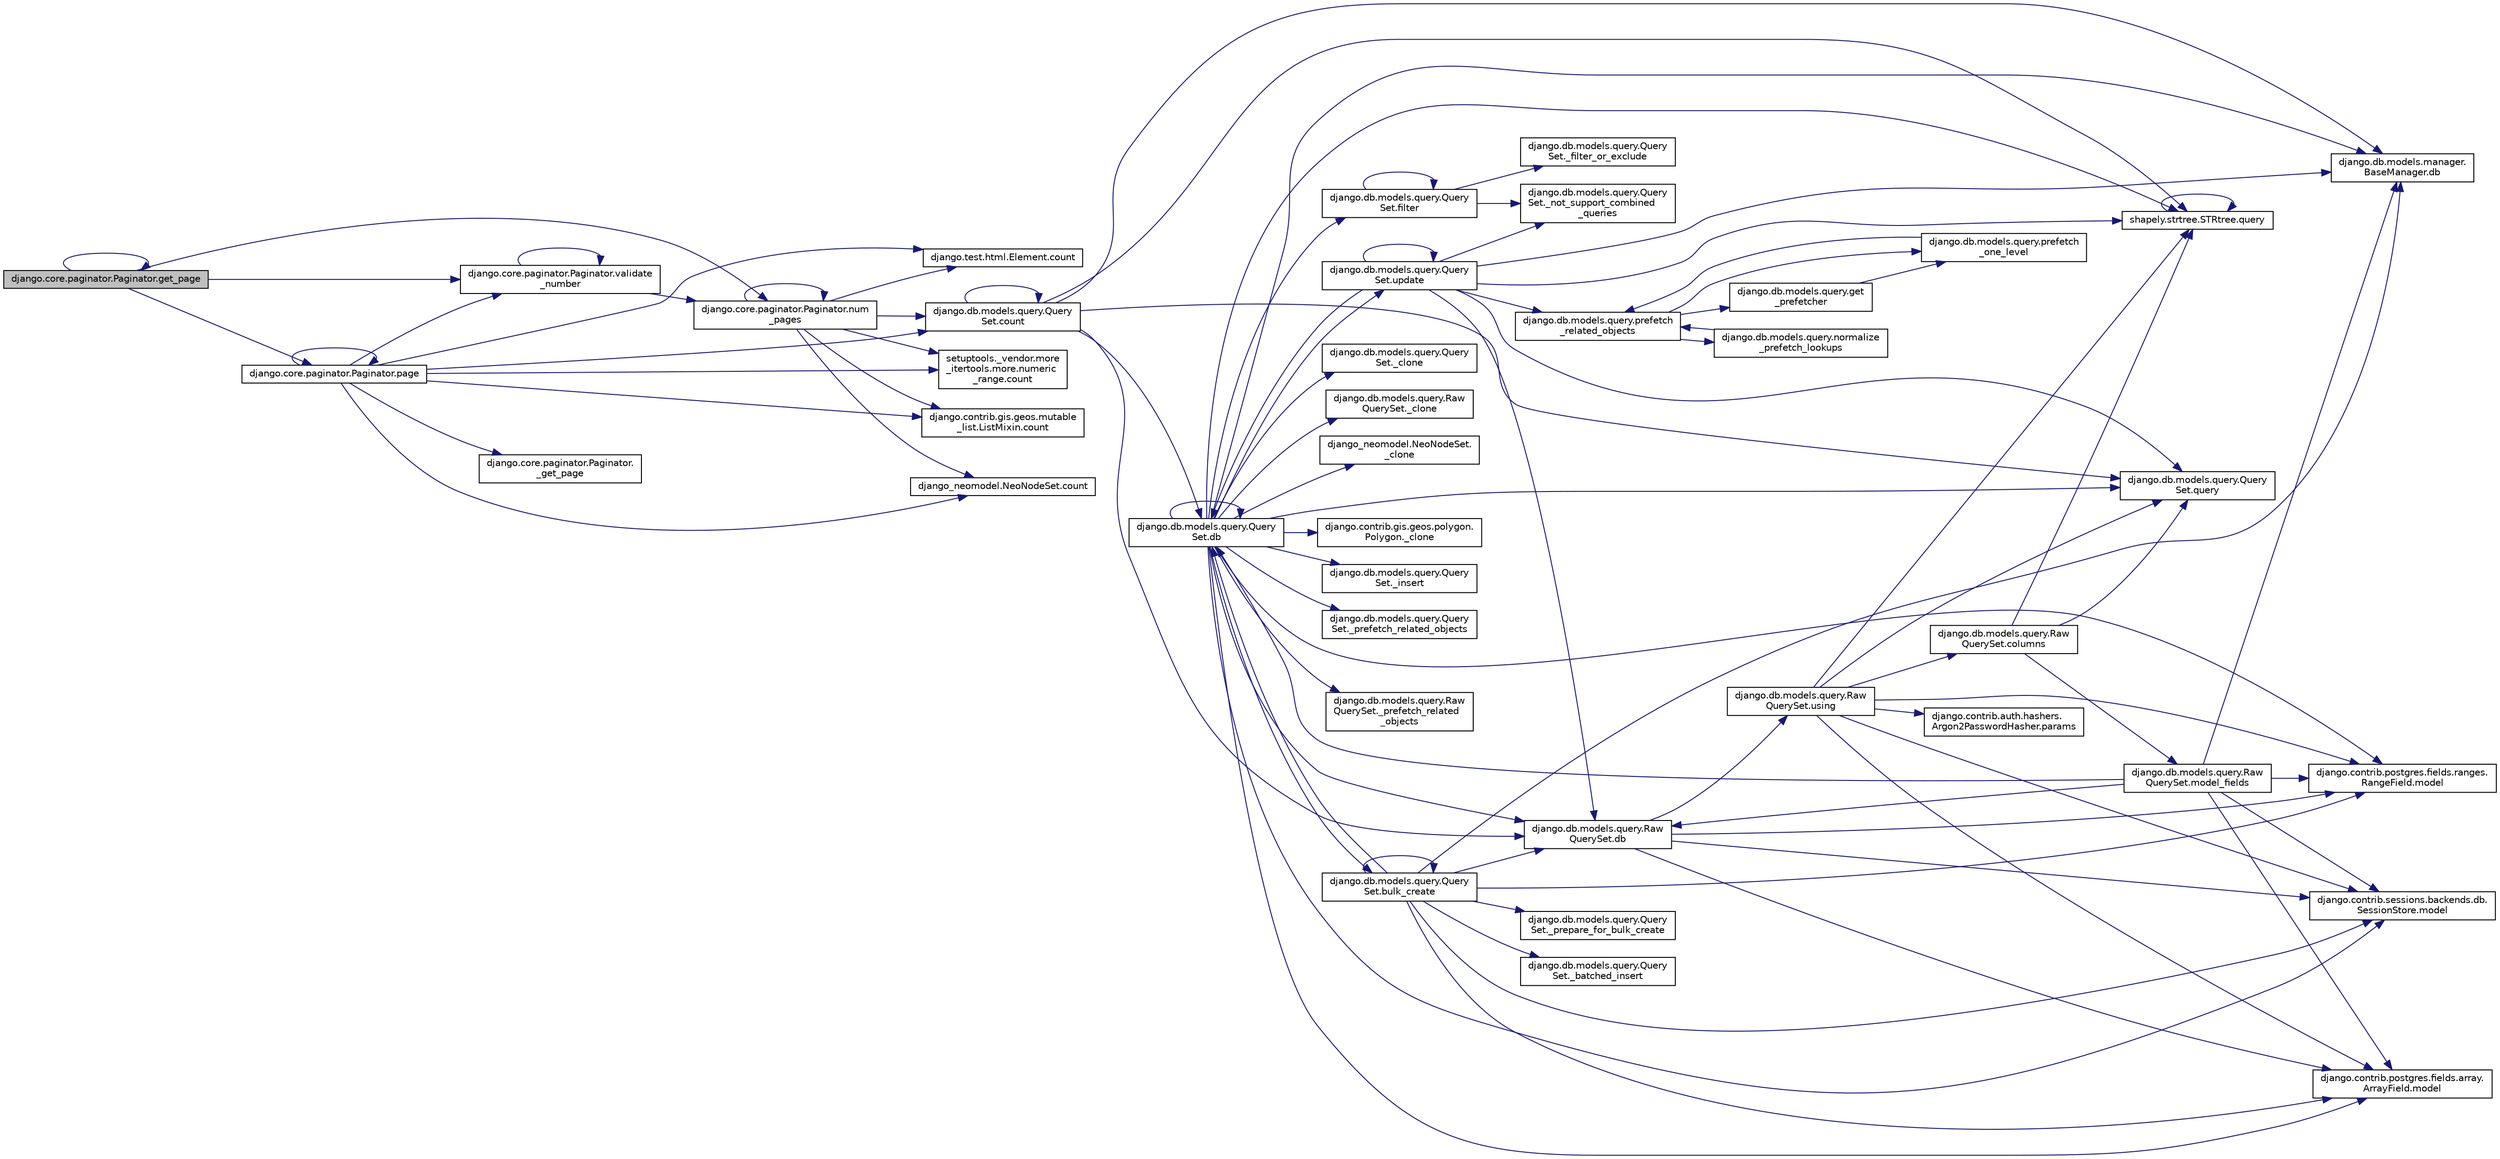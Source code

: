 digraph "django.core.paginator.Paginator.get_page"
{
 // LATEX_PDF_SIZE
  edge [fontname="Helvetica",fontsize="10",labelfontname="Helvetica",labelfontsize="10"];
  node [fontname="Helvetica",fontsize="10",shape=record];
  rankdir="LR";
  Node1 [label="django.core.paginator.Paginator.get_page",height=0.2,width=0.4,color="black", fillcolor="grey75", style="filled", fontcolor="black",tooltip=" "];
  Node1 -> Node1 [color="midnightblue",fontsize="10",style="solid",fontname="Helvetica"];
  Node1 -> Node2 [color="midnightblue",fontsize="10",style="solid",fontname="Helvetica"];
  Node2 [label="django.core.paginator.Paginator.num\l_pages",height=0.2,width=0.4,color="black", fillcolor="white", style="filled",URL="$d5/db2/classdjango_1_1core_1_1paginator_1_1_paginator.html#ada1c94f697d2fbf993ff0b3f839650fb",tooltip=" "];
  Node2 -> Node3 [color="midnightblue",fontsize="10",style="solid",fontname="Helvetica"];
  Node3 [label="django.db.models.query.Query\lSet.count",height=0.2,width=0.4,color="black", fillcolor="white", style="filled",URL="$dd/d94/classdjango_1_1db_1_1models_1_1query_1_1_query_set.html#a0b63a4d12942d74798eb6af31c2b3b70",tooltip=" "];
  Node3 -> Node3 [color="midnightblue",fontsize="10",style="solid",fontname="Helvetica"];
  Node3 -> Node4 [color="midnightblue",fontsize="10",style="solid",fontname="Helvetica"];
  Node4 [label="django.db.models.manager.\lBaseManager.db",height=0.2,width=0.4,color="black", fillcolor="white", style="filled",URL="$d1/d1c/classdjango_1_1db_1_1models_1_1manager_1_1_base_manager.html#a9891c7493e786de35084e74b08c82f33",tooltip=" "];
  Node3 -> Node5 [color="midnightblue",fontsize="10",style="solid",fontname="Helvetica"];
  Node5 [label="django.db.models.query.Query\lSet.db",height=0.2,width=0.4,color="black", fillcolor="white", style="filled",URL="$dd/d94/classdjango_1_1db_1_1models_1_1query_1_1_query_set.html#a5b0de9da0ddb65ea32df950fdbbdf2c5",tooltip=" "];
  Node5 -> Node6 [color="midnightblue",fontsize="10",style="solid",fontname="Helvetica"];
  Node6 [label="django.db.models.query.Query\lSet._clone",height=0.2,width=0.4,color="black", fillcolor="white", style="filled",URL="$dd/d94/classdjango_1_1db_1_1models_1_1query_1_1_query_set.html#a1119a4a787bdcd488586c2e4142b933d",tooltip=" "];
  Node5 -> Node7 [color="midnightblue",fontsize="10",style="solid",fontname="Helvetica"];
  Node7 [label="django.db.models.query.Raw\lQuerySet._clone",height=0.2,width=0.4,color="black", fillcolor="white", style="filled",URL="$dd/d2c/classdjango_1_1db_1_1models_1_1query_1_1_raw_query_set.html#a3ef7a57554324df74f64deaee5a90b2d",tooltip=" "];
  Node5 -> Node8 [color="midnightblue",fontsize="10",style="solid",fontname="Helvetica"];
  Node8 [label="django_neomodel.NeoNodeSet.\l_clone",height=0.2,width=0.4,color="black", fillcolor="white", style="filled",URL="$d0/d61/classdjango__neomodel_1_1_neo_node_set.html#a56ae1f38bedda296e1c83267cff86cda",tooltip=" "];
  Node5 -> Node9 [color="midnightblue",fontsize="10",style="solid",fontname="Helvetica"];
  Node9 [label="django.contrib.gis.geos.polygon.\lPolygon._clone",height=0.2,width=0.4,color="black", fillcolor="white", style="filled",URL="$db/d1d/classdjango_1_1contrib_1_1gis_1_1geos_1_1polygon_1_1_polygon.html#a38395a86a6c44df2506600e6135c568f",tooltip=" "];
  Node5 -> Node10 [color="midnightblue",fontsize="10",style="solid",fontname="Helvetica"];
  Node10 [label="django.db.models.query.Query\lSet._insert",height=0.2,width=0.4,color="black", fillcolor="white", style="filled",URL="$dd/d94/classdjango_1_1db_1_1models_1_1query_1_1_query_set.html#ae4d271a8b8fedfd346d067437e1f96a4",tooltip=" "];
  Node5 -> Node11 [color="midnightblue",fontsize="10",style="solid",fontname="Helvetica"];
  Node11 [label="django.db.models.query.Query\lSet._prefetch_related_objects",height=0.2,width=0.4,color="black", fillcolor="white", style="filled",URL="$dd/d94/classdjango_1_1db_1_1models_1_1query_1_1_query_set.html#a29190d567a1cc7e39bc6dfb2352e1b33",tooltip=" "];
  Node5 -> Node12 [color="midnightblue",fontsize="10",style="solid",fontname="Helvetica"];
  Node12 [label="django.db.models.query.Raw\lQuerySet._prefetch_related\l_objects",height=0.2,width=0.4,color="black", fillcolor="white", style="filled",URL="$dd/d2c/classdjango_1_1db_1_1models_1_1query_1_1_raw_query_set.html#a609650a46c3d364771a3f0848fa30fcf",tooltip=" "];
  Node5 -> Node13 [color="midnightblue",fontsize="10",style="solid",fontname="Helvetica"];
  Node13 [label="django.db.models.query.Query\lSet.bulk_create",height=0.2,width=0.4,color="black", fillcolor="white", style="filled",URL="$dd/d94/classdjango_1_1db_1_1models_1_1query_1_1_query_set.html#a631e6dda66c73a8fe3ec4c6301f77c1e",tooltip=" "];
  Node13 -> Node14 [color="midnightblue",fontsize="10",style="solid",fontname="Helvetica"];
  Node14 [label="django.db.models.query.Query\lSet._batched_insert",height=0.2,width=0.4,color="black", fillcolor="white", style="filled",URL="$dd/d94/classdjango_1_1db_1_1models_1_1query_1_1_query_set.html#ade2a54469de6d007271c5b9f7116fbc8",tooltip=" "];
  Node13 -> Node15 [color="midnightblue",fontsize="10",style="solid",fontname="Helvetica"];
  Node15 [label="django.db.models.query.Query\lSet._prepare_for_bulk_create",height=0.2,width=0.4,color="black", fillcolor="white", style="filled",URL="$dd/d94/classdjango_1_1db_1_1models_1_1query_1_1_query_set.html#a6f9673c8f817a54dbedaea2faf1842c2",tooltip=" "];
  Node13 -> Node13 [color="midnightblue",fontsize="10",style="solid",fontname="Helvetica"];
  Node13 -> Node4 [color="midnightblue",fontsize="10",style="solid",fontname="Helvetica"];
  Node13 -> Node5 [color="midnightblue",fontsize="10",style="solid",fontname="Helvetica"];
  Node13 -> Node16 [color="midnightblue",fontsize="10",style="solid",fontname="Helvetica"];
  Node16 [label="django.db.models.query.Raw\lQuerySet.db",height=0.2,width=0.4,color="black", fillcolor="white", style="filled",URL="$dd/d2c/classdjango_1_1db_1_1models_1_1query_1_1_raw_query_set.html#af0898437076d82b1af6e9851ea85caff",tooltip=" "];
  Node16 -> Node17 [color="midnightblue",fontsize="10",style="solid",fontname="Helvetica"];
  Node17 [label="django.contrib.postgres.fields.array.\lArrayField.model",height=0.2,width=0.4,color="black", fillcolor="white", style="filled",URL="$dc/ddf/classdjango_1_1contrib_1_1postgres_1_1fields_1_1array_1_1_array_field.html#a43ec884d709f829e50c6881dc369ce94",tooltip=" "];
  Node16 -> Node18 [color="midnightblue",fontsize="10",style="solid",fontname="Helvetica"];
  Node18 [label="django.contrib.postgres.fields.ranges.\lRangeField.model",height=0.2,width=0.4,color="black", fillcolor="white", style="filled",URL="$d5/d99/classdjango_1_1contrib_1_1postgres_1_1fields_1_1ranges_1_1_range_field.html#a5f5cfd6917f141914484d606279cf20a",tooltip=" "];
  Node16 -> Node19 [color="midnightblue",fontsize="10",style="solid",fontname="Helvetica"];
  Node19 [label="django.contrib.sessions.backends.db.\lSessionStore.model",height=0.2,width=0.4,color="black", fillcolor="white", style="filled",URL="$d2/d1a/classdjango_1_1contrib_1_1sessions_1_1backends_1_1db_1_1_session_store.html#a9b2f42869f296eab5fab4dd5867285df",tooltip=" "];
  Node16 -> Node20 [color="midnightblue",fontsize="10",style="solid",fontname="Helvetica"];
  Node20 [label="django.db.models.query.Raw\lQuerySet.using",height=0.2,width=0.4,color="black", fillcolor="white", style="filled",URL="$dd/d2c/classdjango_1_1db_1_1models_1_1query_1_1_raw_query_set.html#afa00103e6226cdc35f5de06b29379004",tooltip=" "];
  Node20 -> Node21 [color="midnightblue",fontsize="10",style="solid",fontname="Helvetica"];
  Node21 [label="django.db.models.query.Raw\lQuerySet.columns",height=0.2,width=0.4,color="black", fillcolor="white", style="filled",URL="$dd/d2c/classdjango_1_1db_1_1models_1_1query_1_1_raw_query_set.html#a8c630d112eb4cf03c177fefa60061ec3",tooltip=" "];
  Node21 -> Node22 [color="midnightblue",fontsize="10",style="solid",fontname="Helvetica"];
  Node22 [label="django.db.models.query.Raw\lQuerySet.model_fields",height=0.2,width=0.4,color="black", fillcolor="white", style="filled",URL="$dd/d2c/classdjango_1_1db_1_1models_1_1query_1_1_raw_query_set.html#ad16483dd2142258da490a82c56f40895",tooltip=" "];
  Node22 -> Node4 [color="midnightblue",fontsize="10",style="solid",fontname="Helvetica"];
  Node22 -> Node5 [color="midnightblue",fontsize="10",style="solid",fontname="Helvetica"];
  Node22 -> Node16 [color="midnightblue",fontsize="10",style="solid",fontname="Helvetica"];
  Node22 -> Node17 [color="midnightblue",fontsize="10",style="solid",fontname="Helvetica"];
  Node22 -> Node18 [color="midnightblue",fontsize="10",style="solid",fontname="Helvetica"];
  Node22 -> Node19 [color="midnightblue",fontsize="10",style="solid",fontname="Helvetica"];
  Node21 -> Node23 [color="midnightblue",fontsize="10",style="solid",fontname="Helvetica"];
  Node23 [label="django.db.models.query.Query\lSet.query",height=0.2,width=0.4,color="black", fillcolor="white", style="filled",URL="$dd/d94/classdjango_1_1db_1_1models_1_1query_1_1_query_set.html#a122ab2492eab3285ee368fba53d18a13",tooltip=" "];
  Node21 -> Node24 [color="midnightblue",fontsize="10",style="solid",fontname="Helvetica"];
  Node24 [label="shapely.strtree.STRtree.query",height=0.2,width=0.4,color="black", fillcolor="white", style="filled",URL="$de/dd0/classshapely_1_1strtree_1_1_s_t_rtree.html#a36091f1859b35aa145800837553ec921",tooltip=" "];
  Node24 -> Node24 [color="midnightblue",fontsize="10",style="solid",fontname="Helvetica"];
  Node20 -> Node17 [color="midnightblue",fontsize="10",style="solid",fontname="Helvetica"];
  Node20 -> Node18 [color="midnightblue",fontsize="10",style="solid",fontname="Helvetica"];
  Node20 -> Node19 [color="midnightblue",fontsize="10",style="solid",fontname="Helvetica"];
  Node20 -> Node25 [color="midnightblue",fontsize="10",style="solid",fontname="Helvetica"];
  Node25 [label="django.contrib.auth.hashers.\lArgon2PasswordHasher.params",height=0.2,width=0.4,color="black", fillcolor="white", style="filled",URL="$d9/d60/classdjango_1_1contrib_1_1auth_1_1hashers_1_1_argon2_password_hasher.html#a686aba10c20efe71047034d701174c1c",tooltip=" "];
  Node20 -> Node23 [color="midnightblue",fontsize="10",style="solid",fontname="Helvetica"];
  Node20 -> Node24 [color="midnightblue",fontsize="10",style="solid",fontname="Helvetica"];
  Node13 -> Node17 [color="midnightblue",fontsize="10",style="solid",fontname="Helvetica"];
  Node13 -> Node18 [color="midnightblue",fontsize="10",style="solid",fontname="Helvetica"];
  Node13 -> Node19 [color="midnightblue",fontsize="10",style="solid",fontname="Helvetica"];
  Node5 -> Node4 [color="midnightblue",fontsize="10",style="solid",fontname="Helvetica"];
  Node5 -> Node5 [color="midnightblue",fontsize="10",style="solid",fontname="Helvetica"];
  Node5 -> Node16 [color="midnightblue",fontsize="10",style="solid",fontname="Helvetica"];
  Node5 -> Node26 [color="midnightblue",fontsize="10",style="solid",fontname="Helvetica"];
  Node26 [label="django.db.models.query.Query\lSet.filter",height=0.2,width=0.4,color="black", fillcolor="white", style="filled",URL="$dd/d94/classdjango_1_1db_1_1models_1_1query_1_1_query_set.html#a37963e0b25b04aa93ac1e0e68acd68e7",tooltip=" "];
  Node26 -> Node27 [color="midnightblue",fontsize="10",style="solid",fontname="Helvetica"];
  Node27 [label="django.db.models.query.Query\lSet._filter_or_exclude",height=0.2,width=0.4,color="black", fillcolor="white", style="filled",URL="$dd/d94/classdjango_1_1db_1_1models_1_1query_1_1_query_set.html#a5c73d2ae9b6d3c1f032d479654459b1f",tooltip=" "];
  Node26 -> Node28 [color="midnightblue",fontsize="10",style="solid",fontname="Helvetica"];
  Node28 [label="django.db.models.query.Query\lSet._not_support_combined\l_queries",height=0.2,width=0.4,color="black", fillcolor="white", style="filled",URL="$dd/d94/classdjango_1_1db_1_1models_1_1query_1_1_query_set.html#a861c2ecefc16eb29d7ad4e326ac03fe3",tooltip=" "];
  Node26 -> Node26 [color="midnightblue",fontsize="10",style="solid",fontname="Helvetica"];
  Node5 -> Node17 [color="midnightblue",fontsize="10",style="solid",fontname="Helvetica"];
  Node5 -> Node18 [color="midnightblue",fontsize="10",style="solid",fontname="Helvetica"];
  Node5 -> Node19 [color="midnightblue",fontsize="10",style="solid",fontname="Helvetica"];
  Node5 -> Node23 [color="midnightblue",fontsize="10",style="solid",fontname="Helvetica"];
  Node5 -> Node24 [color="midnightblue",fontsize="10",style="solid",fontname="Helvetica"];
  Node5 -> Node29 [color="midnightblue",fontsize="10",style="solid",fontname="Helvetica"];
  Node29 [label="django.db.models.query.Query\lSet.update",height=0.2,width=0.4,color="black", fillcolor="white", style="filled",URL="$dd/d94/classdjango_1_1db_1_1models_1_1query_1_1_query_set.html#a9a5da2b86b026694eb80eb4529689843",tooltip=" "];
  Node29 -> Node28 [color="midnightblue",fontsize="10",style="solid",fontname="Helvetica"];
  Node29 -> Node4 [color="midnightblue",fontsize="10",style="solid",fontname="Helvetica"];
  Node29 -> Node5 [color="midnightblue",fontsize="10",style="solid",fontname="Helvetica"];
  Node29 -> Node16 [color="midnightblue",fontsize="10",style="solid",fontname="Helvetica"];
  Node29 -> Node30 [color="midnightblue",fontsize="10",style="solid",fontname="Helvetica"];
  Node30 [label="django.db.models.query.prefetch\l_related_objects",height=0.2,width=0.4,color="black", fillcolor="white", style="filled",URL="$de/dc6/namespacedjango_1_1db_1_1models_1_1query.html#a2669eb06c4cc9652fd20fbd8522c12cc",tooltip=" "];
  Node30 -> Node31 [color="midnightblue",fontsize="10",style="solid",fontname="Helvetica"];
  Node31 [label="django.db.models.query.get\l_prefetcher",height=0.2,width=0.4,color="black", fillcolor="white", style="filled",URL="$de/dc6/namespacedjango_1_1db_1_1models_1_1query.html#ad55affecf3e8554a0d34164f8cdb70fa",tooltip=" "];
  Node31 -> Node32 [color="midnightblue",fontsize="10",style="solid",fontname="Helvetica"];
  Node32 [label="django.db.models.query.prefetch\l_one_level",height=0.2,width=0.4,color="black", fillcolor="white", style="filled",URL="$de/dc6/namespacedjango_1_1db_1_1models_1_1query.html#a15fe9400adc265d2aeb133ba8f4299c7",tooltip=" "];
  Node32 -> Node30 [color="midnightblue",fontsize="10",style="solid",fontname="Helvetica"];
  Node30 -> Node33 [color="midnightblue",fontsize="10",style="solid",fontname="Helvetica"];
  Node33 [label="django.db.models.query.normalize\l_prefetch_lookups",height=0.2,width=0.4,color="black", fillcolor="white", style="filled",URL="$de/dc6/namespacedjango_1_1db_1_1models_1_1query.html#ae997cc324c7d13d4d5225d245a5591cc",tooltip=" "];
  Node33 -> Node30 [color="midnightblue",fontsize="10",style="solid",fontname="Helvetica"];
  Node30 -> Node32 [color="midnightblue",fontsize="10",style="solid",fontname="Helvetica"];
  Node29 -> Node23 [color="midnightblue",fontsize="10",style="solid",fontname="Helvetica"];
  Node29 -> Node24 [color="midnightblue",fontsize="10",style="solid",fontname="Helvetica"];
  Node29 -> Node29 [color="midnightblue",fontsize="10",style="solid",fontname="Helvetica"];
  Node3 -> Node16 [color="midnightblue",fontsize="10",style="solid",fontname="Helvetica"];
  Node3 -> Node23 [color="midnightblue",fontsize="10",style="solid",fontname="Helvetica"];
  Node3 -> Node24 [color="midnightblue",fontsize="10",style="solid",fontname="Helvetica"];
  Node2 -> Node34 [color="midnightblue",fontsize="10",style="solid",fontname="Helvetica"];
  Node34 [label="django.contrib.gis.geos.mutable\l_list.ListMixin.count",height=0.2,width=0.4,color="black", fillcolor="white", style="filled",URL="$d5/d0e/classdjango_1_1contrib_1_1gis_1_1geos_1_1mutable__list_1_1_list_mixin.html#a183e8e0b8078db1d88359b5a786f83de",tooltip=" "];
  Node2 -> Node35 [color="midnightblue",fontsize="10",style="solid",fontname="Helvetica"];
  Node35 [label="django_neomodel.NeoNodeSet.count",height=0.2,width=0.4,color="black", fillcolor="white", style="filled",URL="$d0/d61/classdjango__neomodel_1_1_neo_node_set.html#a7bb85fc04676bc610b09da9cbcc251d5",tooltip=" "];
  Node2 -> Node36 [color="midnightblue",fontsize="10",style="solid",fontname="Helvetica"];
  Node36 [label="django.test.html.Element.count",height=0.2,width=0.4,color="black", fillcolor="white", style="filled",URL="$dc/d65/classdjango_1_1test_1_1html_1_1_element.html#a60745f328bee9eb47d7e62de7a162163",tooltip=" "];
  Node2 -> Node37 [color="midnightblue",fontsize="10",style="solid",fontname="Helvetica"];
  Node37 [label="setuptools._vendor.more\l_itertools.more.numeric\l_range.count",height=0.2,width=0.4,color="black", fillcolor="white", style="filled",URL="$d2/d44/classsetuptools_1_1__vendor_1_1more__itertools_1_1more_1_1numeric__range.html#ac6193d9f343a8604d8262f8166c4ab60",tooltip=" "];
  Node2 -> Node2 [color="midnightblue",fontsize="10",style="solid",fontname="Helvetica"];
  Node1 -> Node38 [color="midnightblue",fontsize="10",style="solid",fontname="Helvetica"];
  Node38 [label="django.core.paginator.Paginator.page",height=0.2,width=0.4,color="black", fillcolor="white", style="filled",URL="$d5/db2/classdjango_1_1core_1_1paginator_1_1_paginator.html#a8913ee8b7c30fd25552befe1b736c0d8",tooltip=" "];
  Node38 -> Node39 [color="midnightblue",fontsize="10",style="solid",fontname="Helvetica"];
  Node39 [label="django.core.paginator.Paginator.\l_get_page",height=0.2,width=0.4,color="black", fillcolor="white", style="filled",URL="$d5/db2/classdjango_1_1core_1_1paginator_1_1_paginator.html#afc2baf1957fa14fe782322eb6e395503",tooltip=" "];
  Node38 -> Node3 [color="midnightblue",fontsize="10",style="solid",fontname="Helvetica"];
  Node38 -> Node34 [color="midnightblue",fontsize="10",style="solid",fontname="Helvetica"];
  Node38 -> Node35 [color="midnightblue",fontsize="10",style="solid",fontname="Helvetica"];
  Node38 -> Node36 [color="midnightblue",fontsize="10",style="solid",fontname="Helvetica"];
  Node38 -> Node37 [color="midnightblue",fontsize="10",style="solid",fontname="Helvetica"];
  Node38 -> Node38 [color="midnightblue",fontsize="10",style="solid",fontname="Helvetica"];
  Node38 -> Node40 [color="midnightblue",fontsize="10",style="solid",fontname="Helvetica"];
  Node40 [label="django.core.paginator.Paginator.validate\l_number",height=0.2,width=0.4,color="black", fillcolor="white", style="filled",URL="$d5/db2/classdjango_1_1core_1_1paginator_1_1_paginator.html#a3712f81db9830bb1a96b9a14911fc31c",tooltip=" "];
  Node40 -> Node2 [color="midnightblue",fontsize="10",style="solid",fontname="Helvetica"];
  Node40 -> Node40 [color="midnightblue",fontsize="10",style="solid",fontname="Helvetica"];
  Node1 -> Node40 [color="midnightblue",fontsize="10",style="solid",fontname="Helvetica"];
}
